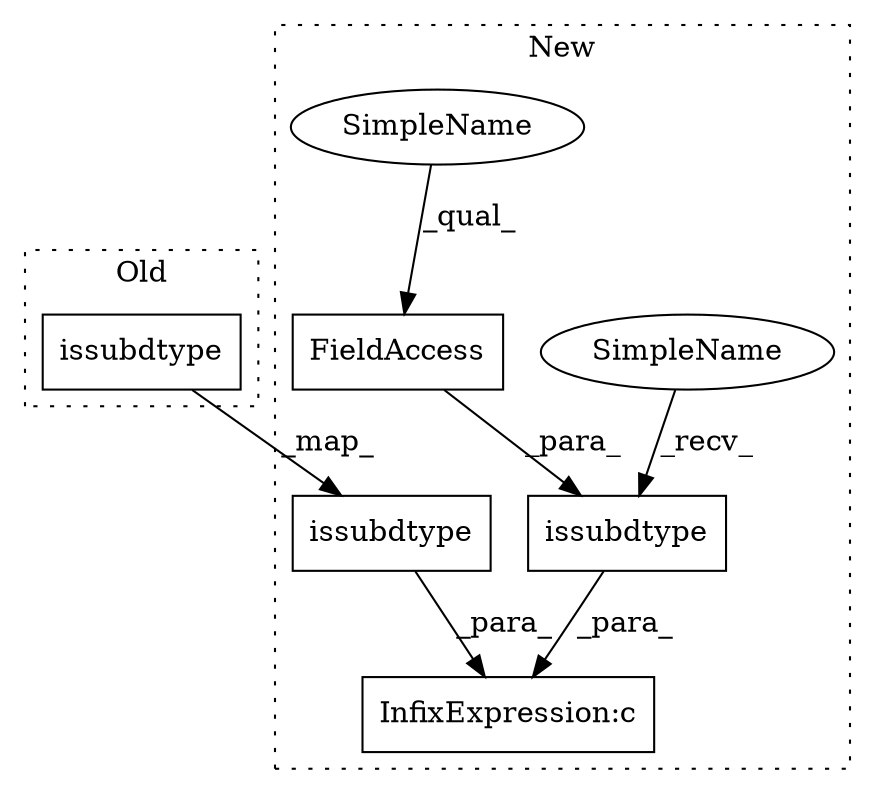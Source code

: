 digraph G {
subgraph cluster0 {
1 [label="issubdtype" a="32" s="13383,13419" l="11,1" shape="box"];
label = "Old";
style="dotted";
}
subgraph cluster1 {
2 [label="issubdtype" a="32" s="13368,13404" l="11,1" shape="box"];
3 [label="InfixExpression:c" a="27" s="13405" l="4" shape="box"];
4 [label="issubdtype" a="32" s="13415,13450" l="11,1" shape="box"];
5 [label="FieldAccess" a="22" s="13439" l="11" shape="box"];
6 [label="SimpleName" a="42" s="13409" l="5" shape="ellipse"];
7 [label="SimpleName" a="42" s="13439" l="5" shape="ellipse"];
label = "New";
style="dotted";
}
1 -> 2 [label="_map_"];
2 -> 3 [label="_para_"];
4 -> 3 [label="_para_"];
5 -> 4 [label="_para_"];
6 -> 4 [label="_recv_"];
7 -> 5 [label="_qual_"];
}
